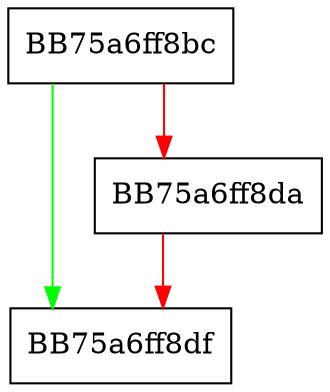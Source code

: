digraph ResmgrUnregisterPlugin {
  node [shape="box"];
  graph [splines=ortho];
  BB75a6ff8bc -> BB75a6ff8df [color="green"];
  BB75a6ff8bc -> BB75a6ff8da [color="red"];
  BB75a6ff8da -> BB75a6ff8df [color="red"];
}